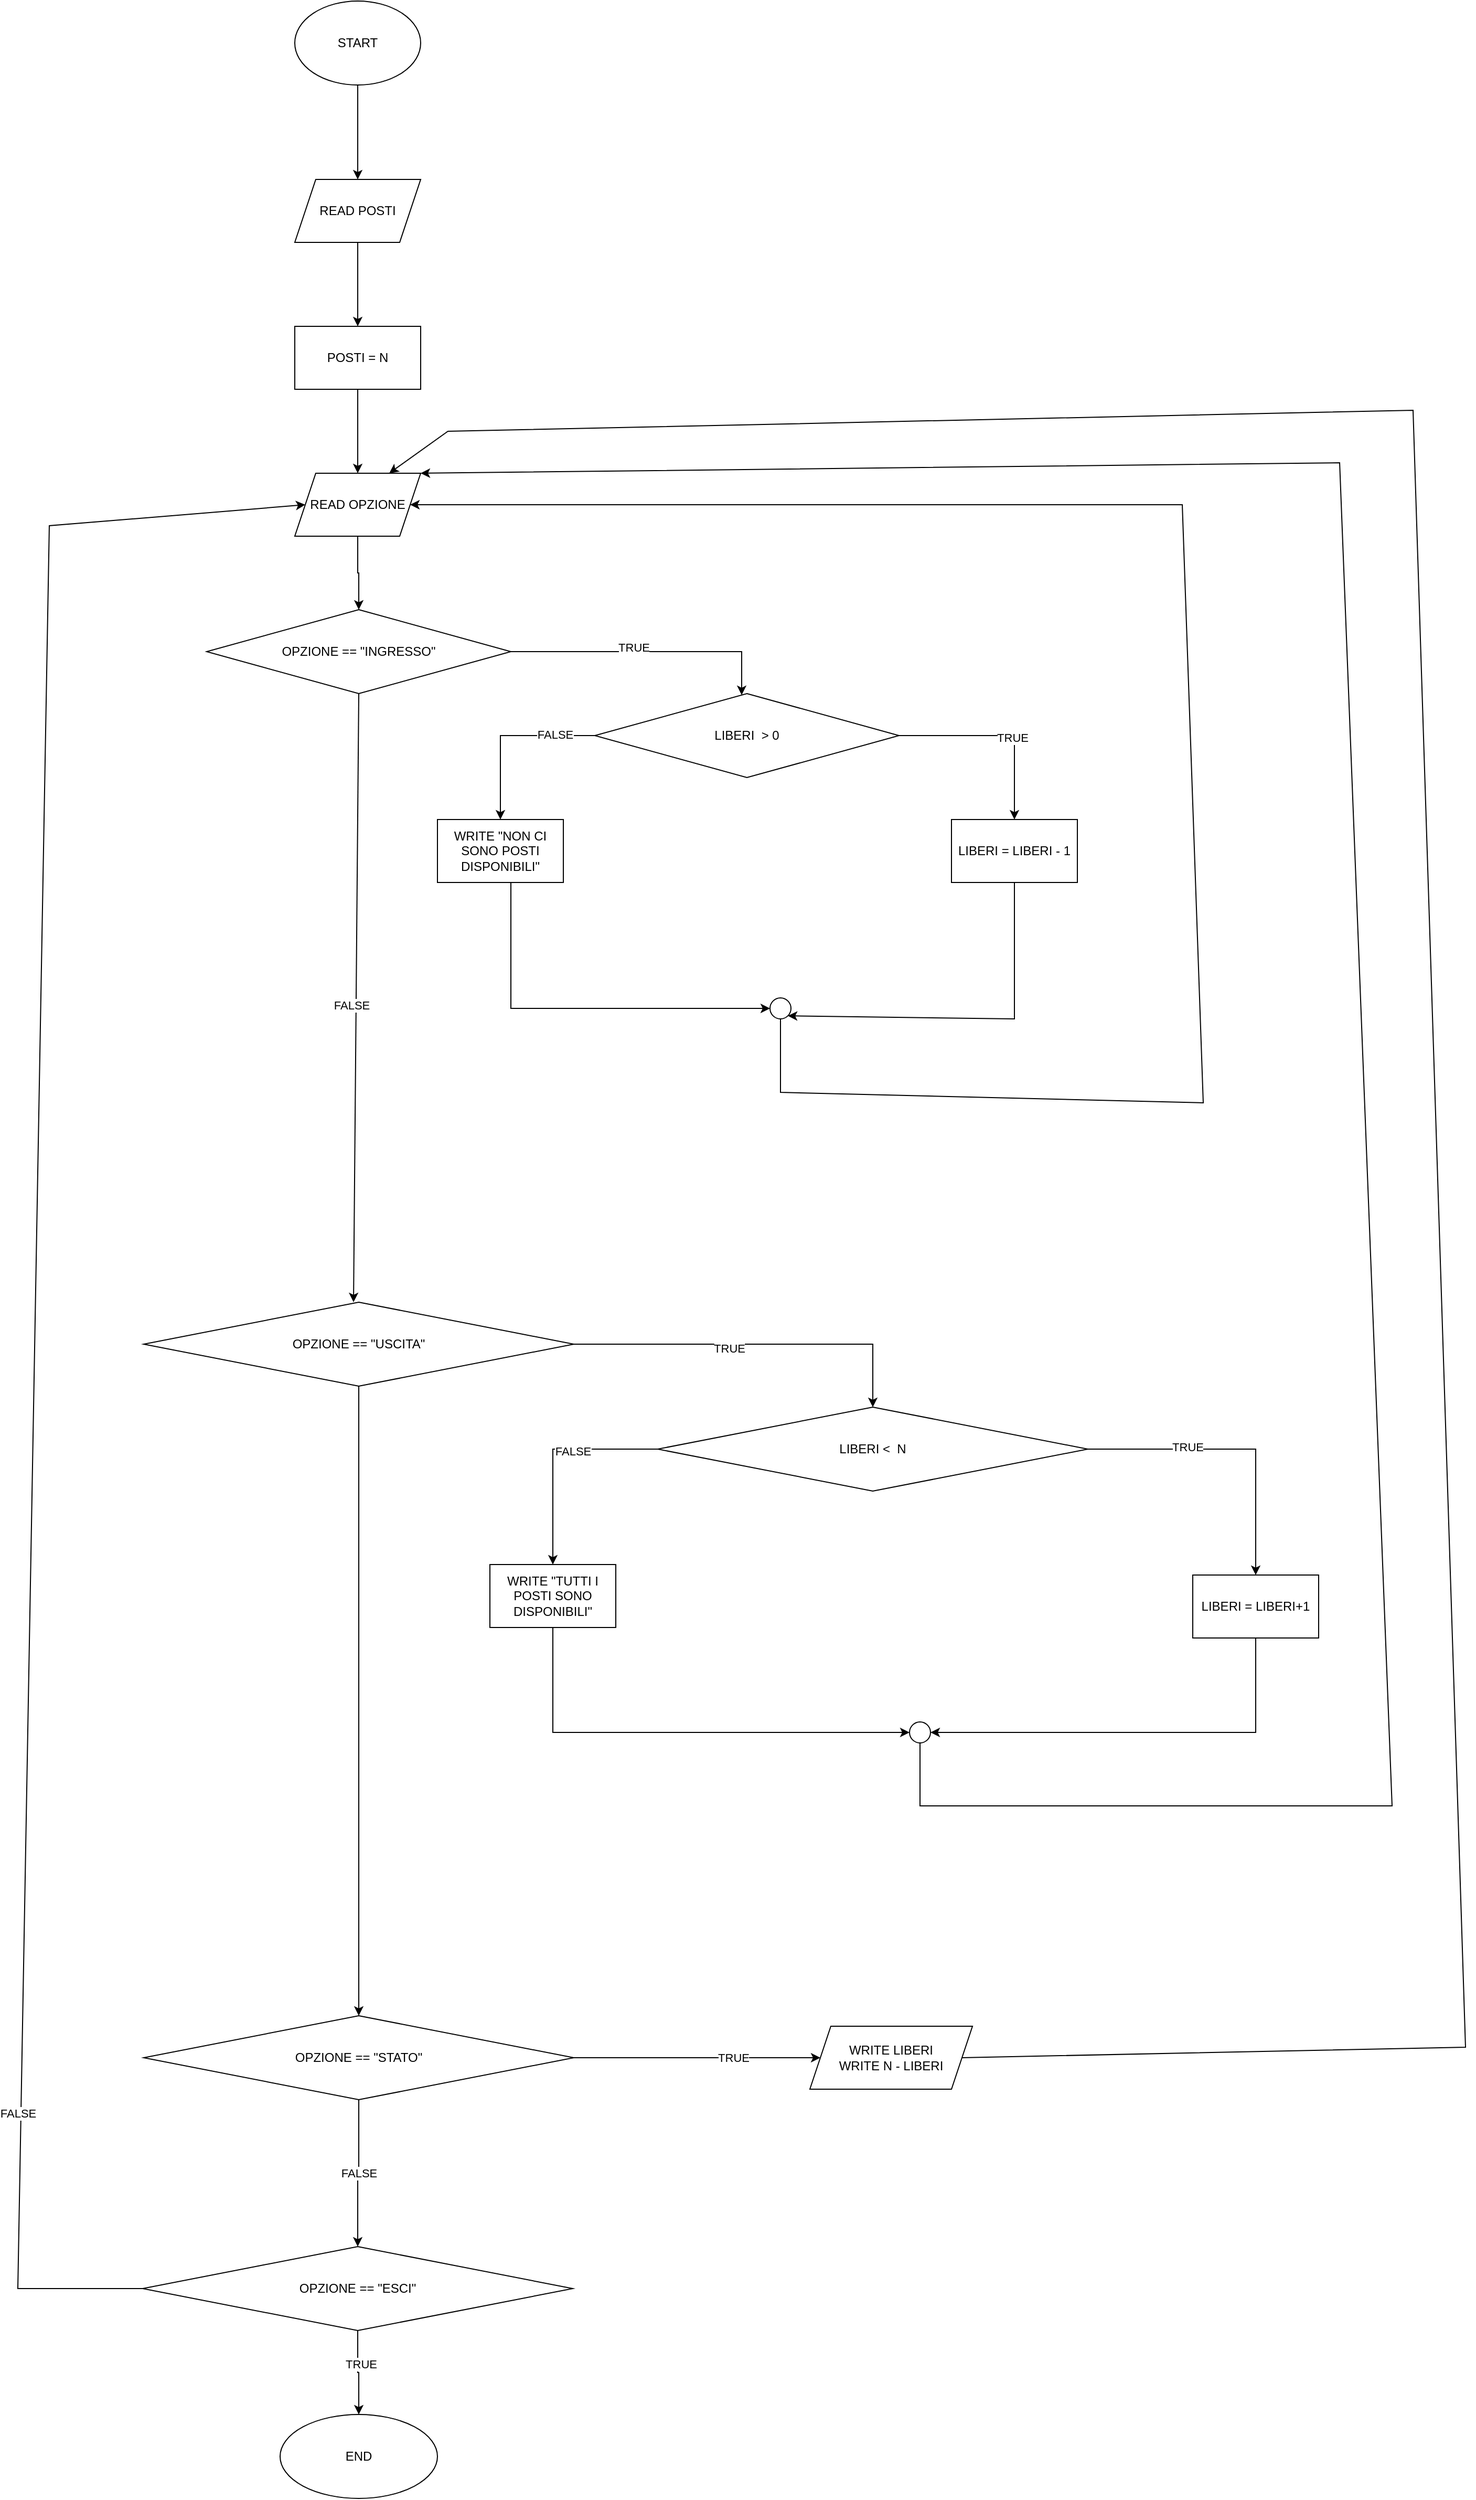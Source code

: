 <mxfile version="26.0.7">
  <diagram name="Pagina-1" id="84PuDwkdYNzk4Ycknx7K">
    <mxGraphModel dx="3500" dy="1740" grid="1" gridSize="10" guides="1" tooltips="1" connect="1" arrows="1" fold="1" page="1" pageScale="1" pageWidth="827" pageHeight="1169" math="0" shadow="0">
      <root>
        <mxCell id="0" />
        <mxCell id="1" parent="0" />
        <mxCell id="pOCkdm43ggBx2FiDlGRL-4" value="" style="edgeStyle=orthogonalEdgeStyle;rounded=0;orthogonalLoop=1;jettySize=auto;html=1;" edge="1" parent="1" source="pOCkdm43ggBx2FiDlGRL-2" target="pOCkdm43ggBx2FiDlGRL-3">
          <mxGeometry relative="1" as="geometry" />
        </mxCell>
        <mxCell id="pOCkdm43ggBx2FiDlGRL-2" value="START" style="ellipse;whiteSpace=wrap;html=1;" vertex="1" parent="1">
          <mxGeometry x="354" y="50" width="120" height="80" as="geometry" />
        </mxCell>
        <mxCell id="pOCkdm43ggBx2FiDlGRL-6" value="" style="edgeStyle=orthogonalEdgeStyle;rounded=0;orthogonalLoop=1;jettySize=auto;html=1;" edge="1" parent="1" source="pOCkdm43ggBx2FiDlGRL-3" target="pOCkdm43ggBx2FiDlGRL-5">
          <mxGeometry relative="1" as="geometry" />
        </mxCell>
        <mxCell id="pOCkdm43ggBx2FiDlGRL-3" value="READ POSTI" style="shape=parallelogram;perimeter=parallelogramPerimeter;whiteSpace=wrap;html=1;fixedSize=1;" vertex="1" parent="1">
          <mxGeometry x="354" y="220" width="120" height="60" as="geometry" />
        </mxCell>
        <mxCell id="pOCkdm43ggBx2FiDlGRL-8" value="" style="edgeStyle=orthogonalEdgeStyle;rounded=0;orthogonalLoop=1;jettySize=auto;html=1;" edge="1" parent="1" source="pOCkdm43ggBx2FiDlGRL-5" target="pOCkdm43ggBx2FiDlGRL-7">
          <mxGeometry relative="1" as="geometry" />
        </mxCell>
        <mxCell id="pOCkdm43ggBx2FiDlGRL-5" value="POSTI = N" style="whiteSpace=wrap;html=1;" vertex="1" parent="1">
          <mxGeometry x="354" y="360" width="120" height="60" as="geometry" />
        </mxCell>
        <mxCell id="pOCkdm43ggBx2FiDlGRL-10" value="" style="edgeStyle=orthogonalEdgeStyle;rounded=0;orthogonalLoop=1;jettySize=auto;html=1;" edge="1" parent="1" source="pOCkdm43ggBx2FiDlGRL-7" target="pOCkdm43ggBx2FiDlGRL-9">
          <mxGeometry relative="1" as="geometry" />
        </mxCell>
        <mxCell id="pOCkdm43ggBx2FiDlGRL-7" value="READ OPZIONE" style="shape=parallelogram;perimeter=parallelogramPerimeter;whiteSpace=wrap;html=1;fixedSize=1;" vertex="1" parent="1">
          <mxGeometry x="354" y="500" width="120" height="60" as="geometry" />
        </mxCell>
        <mxCell id="pOCkdm43ggBx2FiDlGRL-12" value="" style="edgeStyle=orthogonalEdgeStyle;rounded=0;orthogonalLoop=1;jettySize=auto;html=1;" edge="1" parent="1" source="pOCkdm43ggBx2FiDlGRL-9" target="pOCkdm43ggBx2FiDlGRL-11">
          <mxGeometry relative="1" as="geometry">
            <Array as="points">
              <mxPoint x="780" y="670" />
            </Array>
          </mxGeometry>
        </mxCell>
        <mxCell id="pOCkdm43ggBx2FiDlGRL-13" value="TRUE" style="edgeLabel;html=1;align=center;verticalAlign=middle;resizable=0;points=[];" vertex="1" connectable="0" parent="pOCkdm43ggBx2FiDlGRL-12">
          <mxGeometry x="-0.108" y="4" relative="1" as="geometry">
            <mxPoint as="offset" />
          </mxGeometry>
        </mxCell>
        <mxCell id="pOCkdm43ggBx2FiDlGRL-9" value="OPZIONE == &quot;INGRESSO&quot;" style="rhombus;whiteSpace=wrap;html=1;" vertex="1" parent="1">
          <mxGeometry x="270" y="630" width="290" height="80" as="geometry" />
        </mxCell>
        <mxCell id="pOCkdm43ggBx2FiDlGRL-15" value="" style="edgeStyle=orthogonalEdgeStyle;rounded=0;orthogonalLoop=1;jettySize=auto;html=1;" edge="1" parent="1" source="pOCkdm43ggBx2FiDlGRL-11" target="pOCkdm43ggBx2FiDlGRL-14">
          <mxGeometry relative="1" as="geometry" />
        </mxCell>
        <mxCell id="pOCkdm43ggBx2FiDlGRL-16" value="TRUE" style="edgeLabel;html=1;align=center;verticalAlign=middle;resizable=0;points=[];" vertex="1" connectable="0" parent="pOCkdm43ggBx2FiDlGRL-15">
          <mxGeometry x="0.13" y="-2" relative="1" as="geometry">
            <mxPoint as="offset" />
          </mxGeometry>
        </mxCell>
        <mxCell id="pOCkdm43ggBx2FiDlGRL-18" value="" style="edgeStyle=orthogonalEdgeStyle;rounded=0;orthogonalLoop=1;jettySize=auto;html=1;" edge="1" parent="1" source="pOCkdm43ggBx2FiDlGRL-11" target="pOCkdm43ggBx2FiDlGRL-17">
          <mxGeometry relative="1" as="geometry" />
        </mxCell>
        <mxCell id="pOCkdm43ggBx2FiDlGRL-35" value="FALSE" style="edgeLabel;html=1;align=center;verticalAlign=middle;resizable=0;points=[];" vertex="1" connectable="0" parent="pOCkdm43ggBx2FiDlGRL-18">
          <mxGeometry x="-0.566" y="-1" relative="1" as="geometry">
            <mxPoint x="-1" as="offset" />
          </mxGeometry>
        </mxCell>
        <mxCell id="pOCkdm43ggBx2FiDlGRL-11" value="LIBERI&amp;nbsp; &amp;gt; 0" style="rhombus;whiteSpace=wrap;html=1;" vertex="1" parent="1">
          <mxGeometry x="640" y="710" width="290" height="80" as="geometry" />
        </mxCell>
        <mxCell id="pOCkdm43ggBx2FiDlGRL-14" value="LIBERI = LIBERI - 1" style="whiteSpace=wrap;html=1;" vertex="1" parent="1">
          <mxGeometry x="980" y="830" width="120" height="60" as="geometry" />
        </mxCell>
        <mxCell id="pOCkdm43ggBx2FiDlGRL-20" value="" style="edgeStyle=orthogonalEdgeStyle;rounded=0;orthogonalLoop=1;jettySize=auto;html=1;" edge="1" parent="1" source="pOCkdm43ggBx2FiDlGRL-17" target="pOCkdm43ggBx2FiDlGRL-19">
          <mxGeometry relative="1" as="geometry">
            <Array as="points">
              <mxPoint x="560" y="1010" />
            </Array>
          </mxGeometry>
        </mxCell>
        <mxCell id="pOCkdm43ggBx2FiDlGRL-17" value="WRITE &quot;NON CI SONO POSTI DISPONIBILI&quot;" style="whiteSpace=wrap;html=1;" vertex="1" parent="1">
          <mxGeometry x="490" y="830" width="120" height="60" as="geometry" />
        </mxCell>
        <mxCell id="pOCkdm43ggBx2FiDlGRL-19" value="" style="ellipse;whiteSpace=wrap;html=1;" vertex="1" parent="1">
          <mxGeometry x="807" y="1000" width="20" height="20" as="geometry" />
        </mxCell>
        <mxCell id="pOCkdm43ggBx2FiDlGRL-21" value="" style="endArrow=classic;html=1;rounded=0;exitX=0.5;exitY=1;exitDx=0;exitDy=0;entryX=1;entryY=1;entryDx=0;entryDy=0;" edge="1" parent="1" source="pOCkdm43ggBx2FiDlGRL-14" target="pOCkdm43ggBx2FiDlGRL-19">
          <mxGeometry width="50" height="50" relative="1" as="geometry">
            <mxPoint x="680" y="840" as="sourcePoint" />
            <mxPoint x="730" y="790" as="targetPoint" />
            <Array as="points">
              <mxPoint x="1040" y="1020" />
            </Array>
          </mxGeometry>
        </mxCell>
        <mxCell id="pOCkdm43ggBx2FiDlGRL-22" value="" style="endArrow=classic;html=1;rounded=0;exitX=0.5;exitY=1;exitDx=0;exitDy=0;entryX=1;entryY=0.5;entryDx=0;entryDy=0;" edge="1" parent="1" source="pOCkdm43ggBx2FiDlGRL-19" target="pOCkdm43ggBx2FiDlGRL-7">
          <mxGeometry width="50" height="50" relative="1" as="geometry">
            <mxPoint x="600" y="890" as="sourcePoint" />
            <mxPoint x="650" y="840" as="targetPoint" />
            <Array as="points">
              <mxPoint x="817" y="1090" />
              <mxPoint x="1220" y="1100" />
              <mxPoint x="1200" y="530" />
            </Array>
          </mxGeometry>
        </mxCell>
        <mxCell id="pOCkdm43ggBx2FiDlGRL-23" value="" style="endArrow=classic;html=1;rounded=0;exitX=0.5;exitY=1;exitDx=0;exitDy=0;" edge="1" parent="1" source="pOCkdm43ggBx2FiDlGRL-9">
          <mxGeometry width="50" height="50" relative="1" as="geometry">
            <mxPoint x="550" y="1050" as="sourcePoint" />
            <mxPoint x="410" y="1290" as="targetPoint" />
          </mxGeometry>
        </mxCell>
        <mxCell id="pOCkdm43ggBx2FiDlGRL-24" value="FALSE" style="edgeLabel;html=1;align=center;verticalAlign=middle;resizable=0;points=[];" vertex="1" connectable="0" parent="pOCkdm43ggBx2FiDlGRL-23">
          <mxGeometry x="0.021" y="-5" relative="1" as="geometry">
            <mxPoint y="1" as="offset" />
          </mxGeometry>
        </mxCell>
        <mxCell id="pOCkdm43ggBx2FiDlGRL-27" value="" style="edgeStyle=orthogonalEdgeStyle;rounded=0;orthogonalLoop=1;jettySize=auto;html=1;" edge="1" parent="1" source="pOCkdm43ggBx2FiDlGRL-25" target="pOCkdm43ggBx2FiDlGRL-26">
          <mxGeometry relative="1" as="geometry" />
        </mxCell>
        <mxCell id="pOCkdm43ggBx2FiDlGRL-28" value="TRUE" style="edgeLabel;html=1;align=center;verticalAlign=middle;resizable=0;points=[];" vertex="1" connectable="0" parent="pOCkdm43ggBx2FiDlGRL-27">
          <mxGeometry x="-0.146" y="-4" relative="1" as="geometry">
            <mxPoint as="offset" />
          </mxGeometry>
        </mxCell>
        <mxCell id="pOCkdm43ggBx2FiDlGRL-41" value="" style="edgeStyle=orthogonalEdgeStyle;rounded=0;orthogonalLoop=1;jettySize=auto;html=1;" edge="1" parent="1" source="pOCkdm43ggBx2FiDlGRL-25" target="pOCkdm43ggBx2FiDlGRL-40">
          <mxGeometry relative="1" as="geometry" />
        </mxCell>
        <mxCell id="pOCkdm43ggBx2FiDlGRL-25" value="OPZIONE == &quot;USCITA&quot;" style="rhombus;whiteSpace=wrap;html=1;" vertex="1" parent="1">
          <mxGeometry x="210" y="1290" width="410" height="80" as="geometry" />
        </mxCell>
        <mxCell id="pOCkdm43ggBx2FiDlGRL-30" value="" style="edgeStyle=orthogonalEdgeStyle;rounded=0;orthogonalLoop=1;jettySize=auto;html=1;" edge="1" parent="1" source="pOCkdm43ggBx2FiDlGRL-26" target="pOCkdm43ggBx2FiDlGRL-29">
          <mxGeometry relative="1" as="geometry" />
        </mxCell>
        <mxCell id="pOCkdm43ggBx2FiDlGRL-31" value="TRUE" style="edgeLabel;html=1;align=center;verticalAlign=middle;resizable=0;points=[];" vertex="1" connectable="0" parent="pOCkdm43ggBx2FiDlGRL-30">
          <mxGeometry x="-0.318" y="2" relative="1" as="geometry">
            <mxPoint x="-1" as="offset" />
          </mxGeometry>
        </mxCell>
        <mxCell id="pOCkdm43ggBx2FiDlGRL-33" value="" style="edgeStyle=orthogonalEdgeStyle;rounded=0;orthogonalLoop=1;jettySize=auto;html=1;" edge="1" parent="1" source="pOCkdm43ggBx2FiDlGRL-26" target="pOCkdm43ggBx2FiDlGRL-32">
          <mxGeometry relative="1" as="geometry" />
        </mxCell>
        <mxCell id="pOCkdm43ggBx2FiDlGRL-34" value="FALSE" style="edgeLabel;html=1;align=center;verticalAlign=middle;resizable=0;points=[];" vertex="1" connectable="0" parent="pOCkdm43ggBx2FiDlGRL-33">
          <mxGeometry x="-0.232" y="2" relative="1" as="geometry">
            <mxPoint x="-1" as="offset" />
          </mxGeometry>
        </mxCell>
        <mxCell id="pOCkdm43ggBx2FiDlGRL-26" value="LIBERI &amp;lt;&amp;nbsp; N" style="rhombus;whiteSpace=wrap;html=1;" vertex="1" parent="1">
          <mxGeometry x="700" y="1390" width="410" height="80" as="geometry" />
        </mxCell>
        <mxCell id="pOCkdm43ggBx2FiDlGRL-29" value="LIBERI = LIBERI+1" style="whiteSpace=wrap;html=1;" vertex="1" parent="1">
          <mxGeometry x="1210" y="1550" width="120" height="60" as="geometry" />
        </mxCell>
        <mxCell id="pOCkdm43ggBx2FiDlGRL-37" value="" style="edgeStyle=orthogonalEdgeStyle;rounded=0;orthogonalLoop=1;jettySize=auto;html=1;" edge="1" parent="1" source="pOCkdm43ggBx2FiDlGRL-32" target="pOCkdm43ggBx2FiDlGRL-36">
          <mxGeometry relative="1" as="geometry">
            <Array as="points">
              <mxPoint x="600" y="1700" />
            </Array>
          </mxGeometry>
        </mxCell>
        <mxCell id="pOCkdm43ggBx2FiDlGRL-32" value="WRITE &quot;TUTTI I POSTI SONO DISPONIBILI&quot;" style="whiteSpace=wrap;html=1;" vertex="1" parent="1">
          <mxGeometry x="540" y="1540" width="120" height="60" as="geometry" />
        </mxCell>
        <mxCell id="pOCkdm43ggBx2FiDlGRL-36" value="" style="ellipse;whiteSpace=wrap;html=1;" vertex="1" parent="1">
          <mxGeometry x="940" y="1690" width="20" height="20" as="geometry" />
        </mxCell>
        <mxCell id="pOCkdm43ggBx2FiDlGRL-38" value="" style="endArrow=classic;html=1;rounded=0;exitX=0.5;exitY=1;exitDx=0;exitDy=0;entryX=1;entryY=0.5;entryDx=0;entryDy=0;" edge="1" parent="1" source="pOCkdm43ggBx2FiDlGRL-29" target="pOCkdm43ggBx2FiDlGRL-36">
          <mxGeometry width="50" height="50" relative="1" as="geometry">
            <mxPoint x="590" y="1750" as="sourcePoint" />
            <mxPoint x="640" y="1700" as="targetPoint" />
            <Array as="points">
              <mxPoint x="1270" y="1700" />
            </Array>
          </mxGeometry>
        </mxCell>
        <mxCell id="pOCkdm43ggBx2FiDlGRL-39" value="" style="endArrow=classic;html=1;rounded=0;exitX=0.5;exitY=1;exitDx=0;exitDy=0;entryX=1;entryY=0;entryDx=0;entryDy=0;" edge="1" parent="1" source="pOCkdm43ggBx2FiDlGRL-36" target="pOCkdm43ggBx2FiDlGRL-7">
          <mxGeometry width="50" height="50" relative="1" as="geometry">
            <mxPoint x="590" y="1750" as="sourcePoint" />
            <mxPoint x="640" y="1700" as="targetPoint" />
            <Array as="points">
              <mxPoint x="950" y="1770" />
              <mxPoint x="1400" y="1770" />
              <mxPoint x="1350" y="490" />
            </Array>
          </mxGeometry>
        </mxCell>
        <mxCell id="pOCkdm43ggBx2FiDlGRL-45" value="" style="edgeStyle=orthogonalEdgeStyle;rounded=0;orthogonalLoop=1;jettySize=auto;html=1;" edge="1" parent="1" source="pOCkdm43ggBx2FiDlGRL-40" target="pOCkdm43ggBx2FiDlGRL-44">
          <mxGeometry relative="1" as="geometry" />
        </mxCell>
        <mxCell id="pOCkdm43ggBx2FiDlGRL-46" value="TRUE" style="edgeLabel;html=1;align=center;verticalAlign=middle;resizable=0;points=[];" vertex="1" connectable="0" parent="pOCkdm43ggBx2FiDlGRL-45">
          <mxGeometry x="0.299" relative="1" as="geometry">
            <mxPoint x="-1" as="offset" />
          </mxGeometry>
        </mxCell>
        <mxCell id="pOCkdm43ggBx2FiDlGRL-49" value="FALSE" style="edgeStyle=orthogonalEdgeStyle;rounded=0;orthogonalLoop=1;jettySize=auto;html=1;" edge="1" parent="1" source="pOCkdm43ggBx2FiDlGRL-40" target="pOCkdm43ggBx2FiDlGRL-48">
          <mxGeometry relative="1" as="geometry" />
        </mxCell>
        <mxCell id="pOCkdm43ggBx2FiDlGRL-40" value="OPZIONE == &quot;STATO&quot;" style="rhombus;whiteSpace=wrap;html=1;" vertex="1" parent="1">
          <mxGeometry x="210" y="1970" width="410" height="80" as="geometry" />
        </mxCell>
        <mxCell id="pOCkdm43ggBx2FiDlGRL-44" value="WRITE LIBERI&lt;div&gt;WRITE N - LIBERI&lt;/div&gt;" style="shape=parallelogram;perimeter=parallelogramPerimeter;whiteSpace=wrap;html=1;fixedSize=1;" vertex="1" parent="1">
          <mxGeometry x="845" y="1980" width="155" height="60" as="geometry" />
        </mxCell>
        <mxCell id="pOCkdm43ggBx2FiDlGRL-47" value="" style="endArrow=classic;html=1;rounded=0;exitX=1;exitY=0.5;exitDx=0;exitDy=0;entryX=0.75;entryY=0;entryDx=0;entryDy=0;" edge="1" parent="1" source="pOCkdm43ggBx2FiDlGRL-44" target="pOCkdm43ggBx2FiDlGRL-7">
          <mxGeometry width="50" height="50" relative="1" as="geometry">
            <mxPoint x="600" y="2020" as="sourcePoint" />
            <mxPoint x="650" y="1970" as="targetPoint" />
            <Array as="points">
              <mxPoint x="1470" y="2000" />
              <mxPoint x="1420" y="440" />
              <mxPoint x="500" y="460" />
            </Array>
          </mxGeometry>
        </mxCell>
        <mxCell id="pOCkdm43ggBx2FiDlGRL-55" value="" style="edgeStyle=orthogonalEdgeStyle;rounded=0;orthogonalLoop=1;jettySize=auto;html=1;" edge="1" parent="1" source="pOCkdm43ggBx2FiDlGRL-48" target="pOCkdm43ggBx2FiDlGRL-54">
          <mxGeometry relative="1" as="geometry" />
        </mxCell>
        <mxCell id="pOCkdm43ggBx2FiDlGRL-56" value="TRUE" style="edgeLabel;html=1;align=center;verticalAlign=middle;resizable=0;points=[];" vertex="1" connectable="0" parent="pOCkdm43ggBx2FiDlGRL-55">
          <mxGeometry x="-0.21" y="3" relative="1" as="geometry">
            <mxPoint as="offset" />
          </mxGeometry>
        </mxCell>
        <mxCell id="pOCkdm43ggBx2FiDlGRL-48" value="OPZIONE == &quot;ESCI&quot;" style="rhombus;whiteSpace=wrap;html=1;" vertex="1" parent="1">
          <mxGeometry x="209" y="2190" width="410" height="80" as="geometry" />
        </mxCell>
        <mxCell id="pOCkdm43ggBx2FiDlGRL-50" value="" style="endArrow=classic;html=1;rounded=0;exitX=0;exitY=0.5;exitDx=0;exitDy=0;entryX=0;entryY=0.5;entryDx=0;entryDy=0;" edge="1" parent="1" source="pOCkdm43ggBx2FiDlGRL-48" target="pOCkdm43ggBx2FiDlGRL-7">
          <mxGeometry width="50" height="50" relative="1" as="geometry">
            <mxPoint x="530" y="2020" as="sourcePoint" />
            <mxPoint x="580" y="1970" as="targetPoint" />
            <Array as="points">
              <mxPoint x="90" y="2230" />
              <mxPoint x="120" y="550" />
            </Array>
          </mxGeometry>
        </mxCell>
        <mxCell id="pOCkdm43ggBx2FiDlGRL-51" value="FALSE" style="edgeLabel;html=1;align=center;verticalAlign=middle;resizable=0;points=[];" vertex="1" connectable="0" parent="pOCkdm43ggBx2FiDlGRL-50">
          <mxGeometry x="-0.721" y="3" relative="1" as="geometry">
            <mxPoint y="-1" as="offset" />
          </mxGeometry>
        </mxCell>
        <mxCell id="pOCkdm43ggBx2FiDlGRL-54" value="END" style="ellipse;whiteSpace=wrap;html=1;" vertex="1" parent="1">
          <mxGeometry x="340" y="2350" width="150" height="80" as="geometry" />
        </mxCell>
      </root>
    </mxGraphModel>
  </diagram>
</mxfile>
